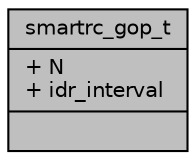 digraph "smartrc_gop_t"
{
 // INTERACTIVE_SVG=YES
 // LATEX_PDF_SIZE
  bgcolor="transparent";
  edge [fontname="Helvetica",fontsize="10",labelfontname="Helvetica",labelfontsize="10"];
  node [fontname="Helvetica",fontsize="10",shape=record];
  Node1 [label="{smartrc_gop_t\n|+ N\l+ idr_interval\l|}",height=0.2,width=0.4,color="black", fillcolor="grey75", style="filled", fontcolor="black",tooltip=" "];
}
